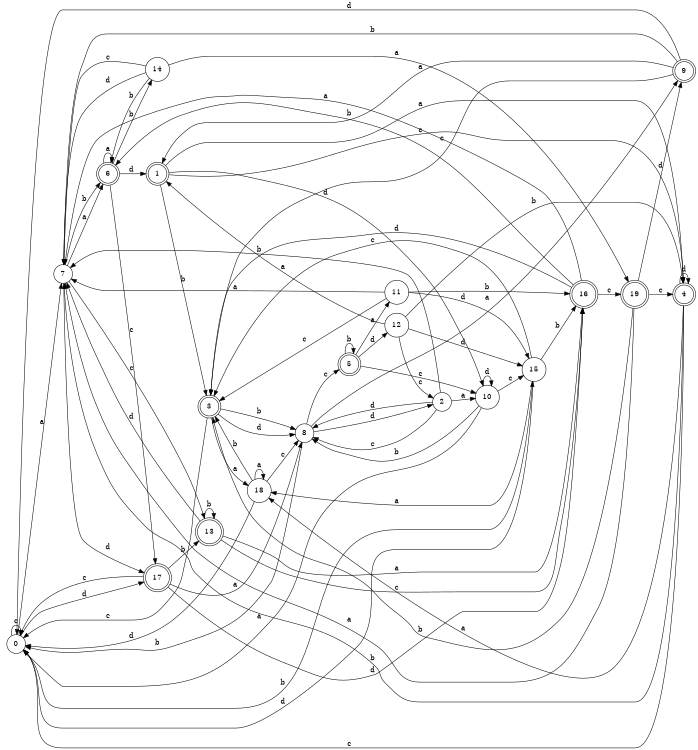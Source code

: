 digraph n16_1 {
__start0 [label="" shape="none"];

rankdir=LR;
size="8,5";

s0 [style="filled", color="black", fillcolor="white" shape="circle", label="0"];
s1 [style="rounded,filled", color="black", fillcolor="white" shape="doublecircle", label="1"];
s2 [style="filled", color="black", fillcolor="white" shape="circle", label="2"];
s3 [style="rounded,filled", color="black", fillcolor="white" shape="doublecircle", label="3"];
s4 [style="rounded,filled", color="black", fillcolor="white" shape="doublecircle", label="4"];
s5 [style="rounded,filled", color="black", fillcolor="white" shape="doublecircle", label="5"];
s6 [style="rounded,filled", color="black", fillcolor="white" shape="doublecircle", label="6"];
s7 [style="filled", color="black", fillcolor="white" shape="circle", label="7"];
s8 [style="filled", color="black", fillcolor="white" shape="circle", label="8"];
s9 [style="rounded,filled", color="black", fillcolor="white" shape="doublecircle", label="9"];
s10 [style="filled", color="black", fillcolor="white" shape="circle", label="10"];
s11 [style="filled", color="black", fillcolor="white" shape="circle", label="11"];
s12 [style="filled", color="black", fillcolor="white" shape="circle", label="12"];
s13 [style="rounded,filled", color="black", fillcolor="white" shape="doublecircle", label="13"];
s14 [style="filled", color="black", fillcolor="white" shape="circle", label="14"];
s15 [style="filled", color="black", fillcolor="white" shape="circle", label="15"];
s16 [style="rounded,filled", color="black", fillcolor="white" shape="doublecircle", label="16"];
s17 [style="rounded,filled", color="black", fillcolor="white" shape="doublecircle", label="17"];
s18 [style="filled", color="black", fillcolor="white" shape="circle", label="18"];
s19 [style="rounded,filled", color="black", fillcolor="white" shape="doublecircle", label="19"];
s0 -> s7 [label="a"];
s0 -> s15 [label="b"];
s0 -> s0 [label="c"];
s0 -> s17 [label="d"];
s1 -> s4 [label="a"];
s1 -> s3 [label="b"];
s1 -> s4 [label="c"];
s1 -> s10 [label="d"];
s2 -> s10 [label="a"];
s2 -> s7 [label="b"];
s2 -> s8 [label="c"];
s2 -> s8 [label="d"];
s3 -> s18 [label="a"];
s3 -> s8 [label="b"];
s3 -> s0 [label="c"];
s3 -> s8 [label="d"];
s4 -> s18 [label="a"];
s4 -> s7 [label="b"];
s4 -> s0 [label="c"];
s4 -> s4 [label="d"];
s5 -> s11 [label="a"];
s5 -> s5 [label="b"];
s5 -> s10 [label="c"];
s5 -> s12 [label="d"];
s6 -> s6 [label="a"];
s6 -> s14 [label="b"];
s6 -> s17 [label="c"];
s6 -> s1 [label="d"];
s7 -> s6 [label="a"];
s7 -> s6 [label="b"];
s7 -> s13 [label="c"];
s7 -> s17 [label="d"];
s8 -> s9 [label="a"];
s8 -> s0 [label="b"];
s8 -> s5 [label="c"];
s8 -> s2 [label="d"];
s9 -> s1 [label="a"];
s9 -> s7 [label="b"];
s9 -> s3 [label="c"];
s9 -> s0 [label="d"];
s10 -> s0 [label="a"];
s10 -> s8 [label="b"];
s10 -> s15 [label="c"];
s10 -> s10 [label="d"];
s11 -> s7 [label="a"];
s11 -> s16 [label="b"];
s11 -> s3 [label="c"];
s11 -> s15 [label="d"];
s12 -> s1 [label="a"];
s12 -> s4 [label="b"];
s12 -> s2 [label="c"];
s12 -> s15 [label="d"];
s13 -> s16 [label="a"];
s13 -> s13 [label="b"];
s13 -> s16 [label="c"];
s13 -> s7 [label="d"];
s14 -> s19 [label="a"];
s14 -> s6 [label="b"];
s14 -> s7 [label="c"];
s14 -> s7 [label="d"];
s15 -> s18 [label="a"];
s15 -> s16 [label="b"];
s15 -> s3 [label="c"];
s15 -> s0 [label="d"];
s16 -> s7 [label="a"];
s16 -> s6 [label="b"];
s16 -> s19 [label="c"];
s16 -> s3 [label="d"];
s17 -> s8 [label="a"];
s17 -> s13 [label="b"];
s17 -> s0 [label="c"];
s17 -> s16 [label="d"];
s18 -> s18 [label="a"];
s18 -> s3 [label="b"];
s18 -> s8 [label="c"];
s18 -> s0 [label="d"];
s19 -> s7 [label="a"];
s19 -> s3 [label="b"];
s19 -> s4 [label="c"];
s19 -> s9 [label="d"];

}